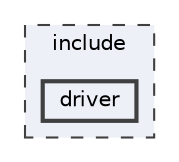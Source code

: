 digraph "include/driver"
{
 // LATEX_PDF_SIZE
  bgcolor="transparent";
  edge [fontname=Helvetica,fontsize=10,labelfontname=Helvetica,labelfontsize=10];
  node [fontname=Helvetica,fontsize=10,shape=box,height=0.2,width=0.4];
  compound=true
  subgraph clusterdir_d44c64559bbebec7f509842c48db8b23 {
    graph [ bgcolor="#edf0f7", pencolor="grey25", label="include", fontname=Helvetica,fontsize=10 style="filled,dashed", URL="dir_d44c64559bbebec7f509842c48db8b23.html",tooltip=""]
  dir_d0f205a5f109744caf4fff09fa44f913 [label="driver", fillcolor="#edf0f7", color="grey25", style="filled,bold", URL="dir_d0f205a5f109744caf4fff09fa44f913.html",tooltip=""];
  }
}
